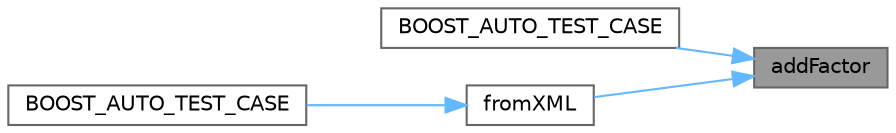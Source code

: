 digraph "addFactor"
{
 // INTERACTIVE_SVG=YES
 // LATEX_PDF_SIZE
  bgcolor="transparent";
  edge [fontname=Helvetica,fontsize=10,labelfontname=Helvetica,labelfontsize=10];
  node [fontname=Helvetica,fontsize=10,shape=box,height=0.2,width=0.4];
  rankdir="RL";
  Node1 [label="addFactor",height=0.2,width=0.4,color="gray40", fillcolor="grey60", style="filled", fontcolor="black",tooltip="Add an adjustment factor."];
  Node1 -> Node2 [dir="back",color="steelblue1",style="solid"];
  Node2 [label="BOOST_AUTO_TEST_CASE",height=0.2,width=0.4,color="grey40", fillcolor="white", style="filled",URL="$test_2adjustmentfactors_8cpp.html#af4f0b94da4f6eaa05b3f19394208e883",tooltip=" "];
  Node1 -> Node3 [dir="back",color="steelblue1",style="solid"];
  Node3 [label="fromXML",height=0.2,width=0.4,color="grey40", fillcolor="white", style="filled",URL="$classore_1_1data_1_1_adjustment_factors.html#a510baf06568510646decfeaf1753e526",tooltip=" "];
  Node3 -> Node4 [dir="back",color="steelblue1",style="solid"];
  Node4 [label="BOOST_AUTO_TEST_CASE",height=0.2,width=0.4,color="grey40", fillcolor="white", style="filled",URL="$test_2adjustmentfactors_8cpp.html#a2edf43fc3d8300c5af3981ce2811dfe3",tooltip=" "];
}
